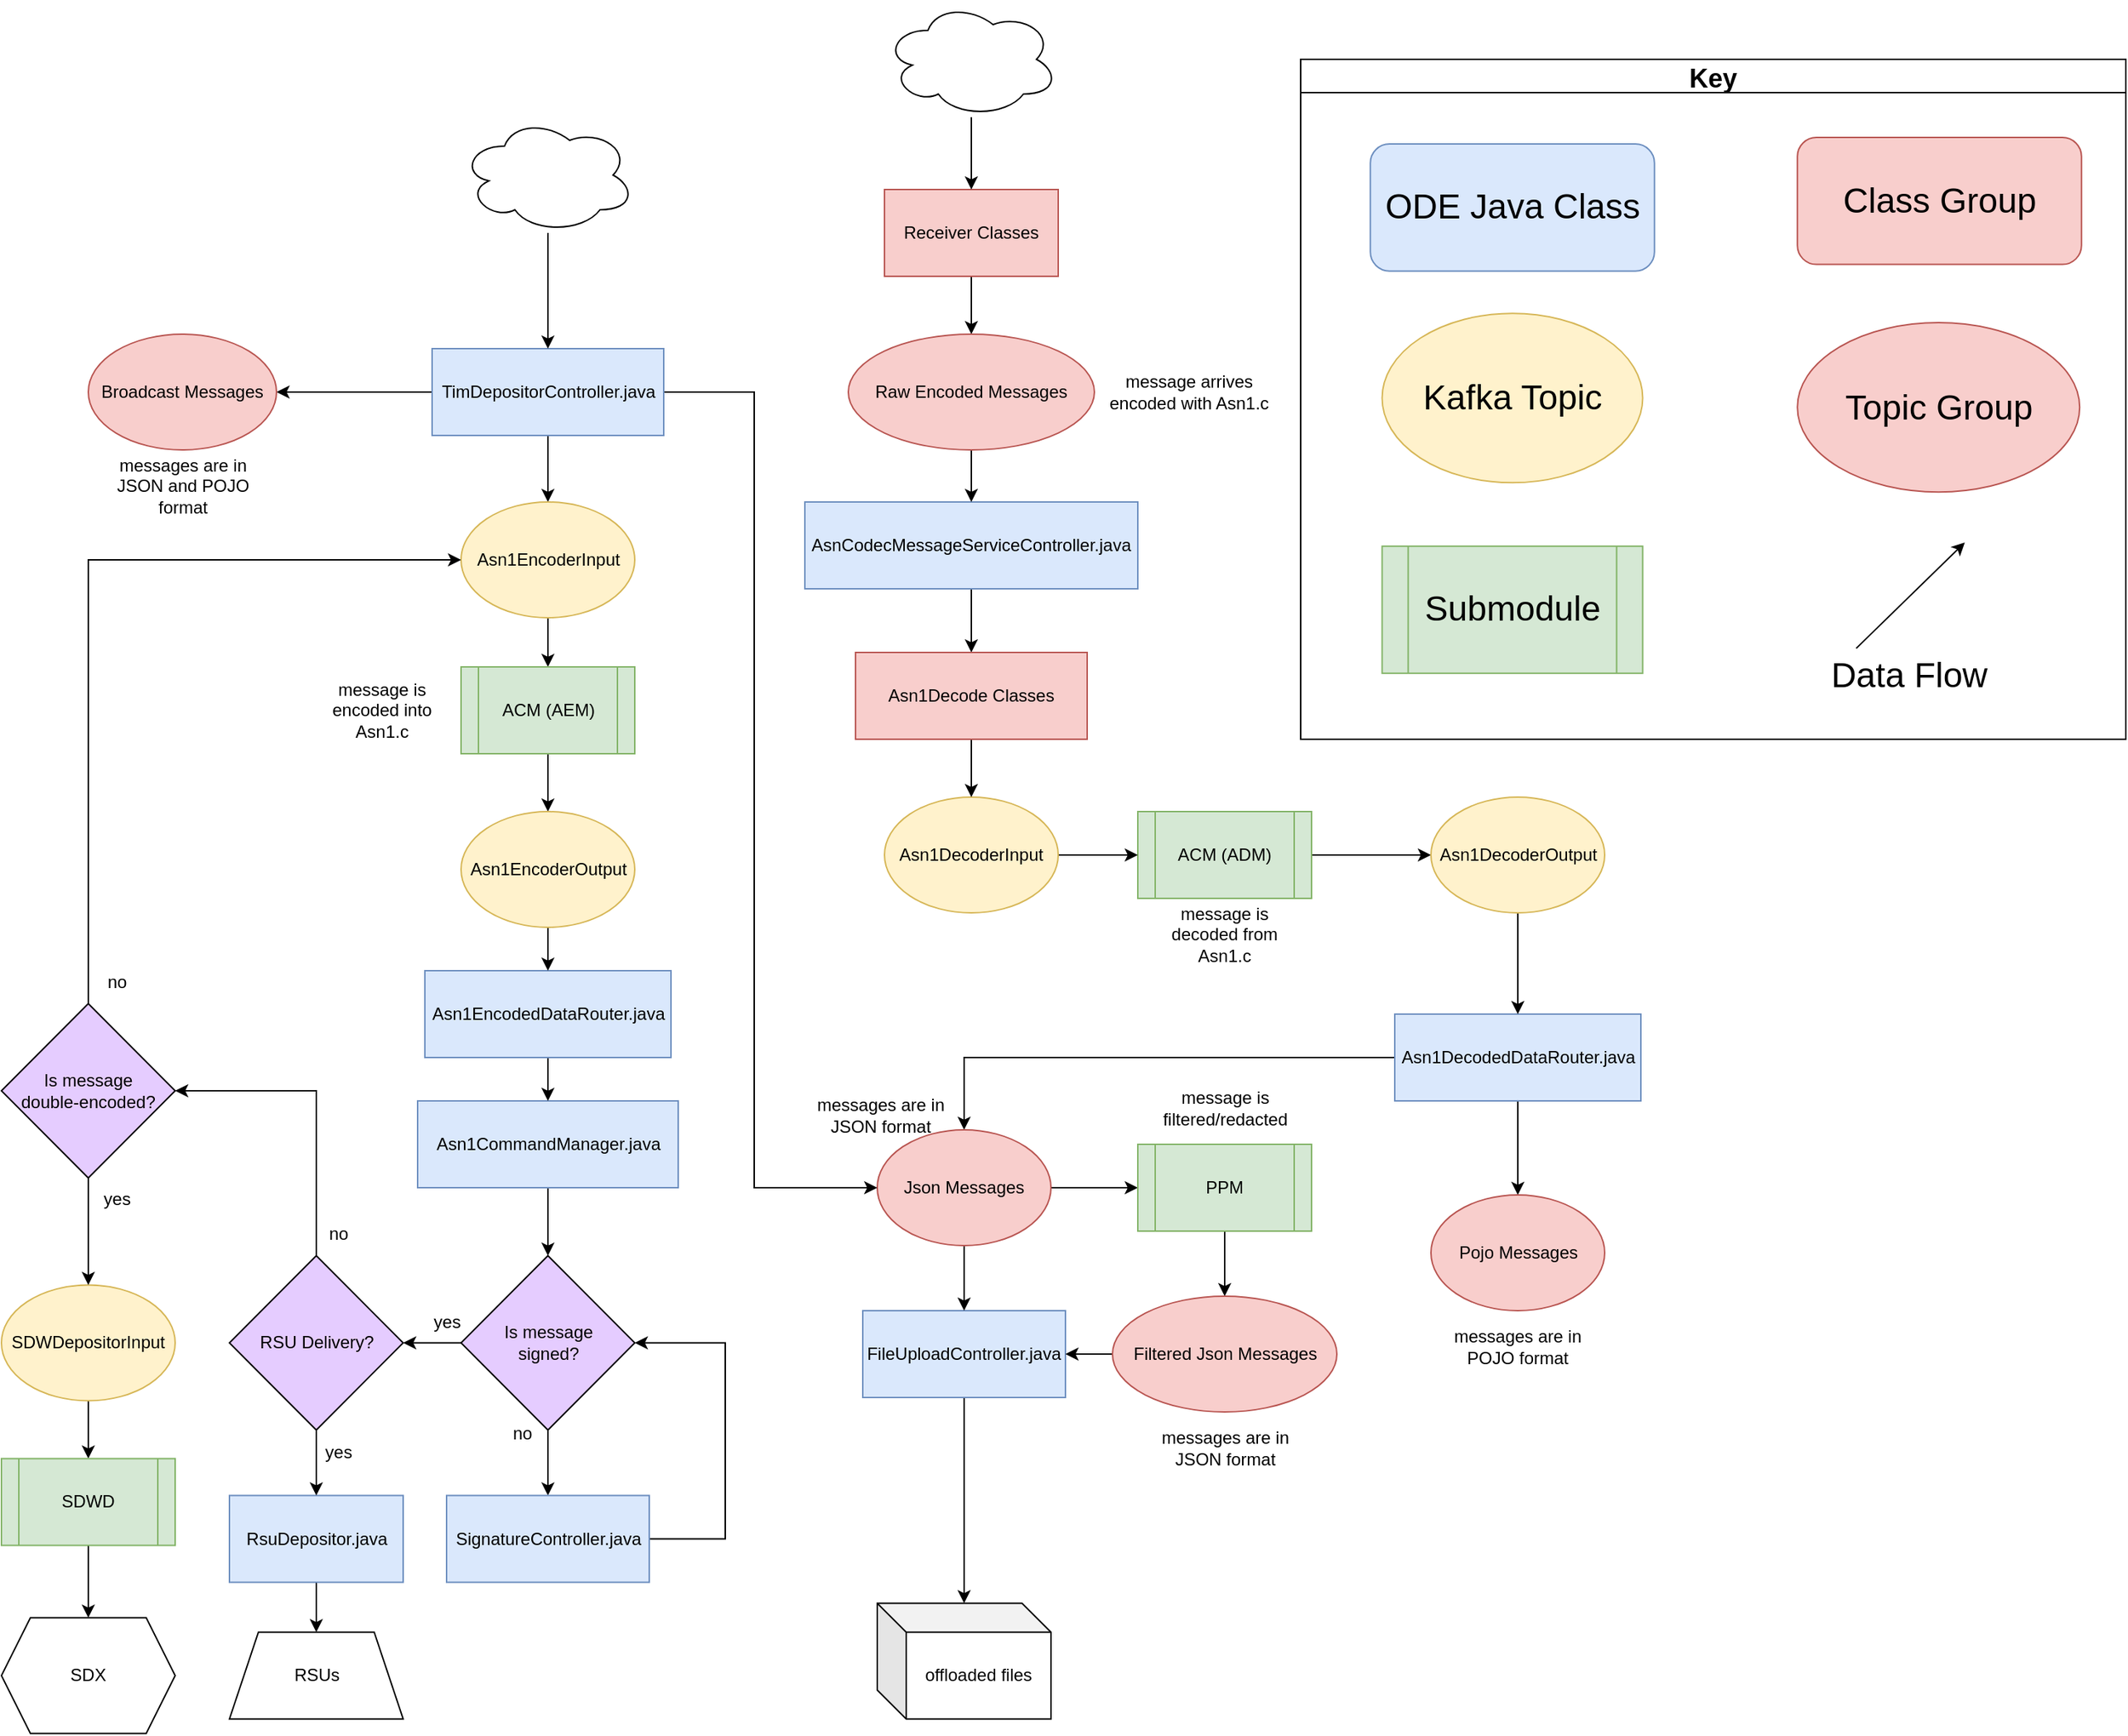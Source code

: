 <mxfile version="17.4.2" type="device"><diagram id="C5RBs43oDa-KdzZeNtuy" name="Page-1"><mxGraphModel dx="2932" dy="1818" grid="1" gridSize="10" guides="1" tooltips="1" connect="1" arrows="1" fold="1" page="1" pageScale="1" pageWidth="827" pageHeight="1169" math="0" shadow="0"><root><mxCell id="WIyWlLk6GJQsqaUBKTNV-0"/><mxCell id="WIyWlLk6GJQsqaUBKTNV-1" parent="WIyWlLk6GJQsqaUBKTNV-0"/><mxCell id="gxxZRGfVhdAJ79STQYsQ-71" style="edgeStyle=orthogonalEdgeStyle;rounded=0;orthogonalLoop=1;jettySize=auto;html=1;entryX=0.5;entryY=0;entryDx=0;entryDy=0;exitX=0;exitY=0.5;exitDx=0;exitDy=0;" parent="WIyWlLk6GJQsqaUBKTNV-1" source="8ujiRsxlkH-QBAE6qNTh-2" target="gxxZRGfVhdAJ79STQYsQ-70" edge="1"><mxGeometry relative="1" as="geometry"/></mxCell><mxCell id="ew6DKZ_GkbG6XoCvcQPM-14" style="edgeStyle=orthogonalEdgeStyle;rounded=0;orthogonalLoop=1;jettySize=auto;html=1;" parent="WIyWlLk6GJQsqaUBKTNV-1" source="8ujiRsxlkH-QBAE6qNTh-2" target="gxxZRGfVhdAJ79STQYsQ-67" edge="1"><mxGeometry relative="1" as="geometry"/></mxCell><mxCell id="8ujiRsxlkH-QBAE6qNTh-2" value="Asn1DecodedDataRouter.java" style="rounded=0;whiteSpace=wrap;html=1;fillColor=#dae8fc;strokeColor=#6c8ebf;" parent="WIyWlLk6GJQsqaUBKTNV-1" vertex="1"><mxGeometry x="-77.5" y="-290" width="170" height="60" as="geometry"/></mxCell><mxCell id="gxxZRGfVhdAJ79STQYsQ-20" style="edgeStyle=orthogonalEdgeStyle;rounded=0;orthogonalLoop=1;jettySize=auto;html=1;entryX=0;entryY=0.5;entryDx=0;entryDy=0;" parent="WIyWlLk6GJQsqaUBKTNV-1" source="gxxZRGfVhdAJ79STQYsQ-5" target="gxxZRGfVhdAJ79STQYsQ-19" edge="1"><mxGeometry relative="1" as="geometry"/></mxCell><mxCell id="gxxZRGfVhdAJ79STQYsQ-5" value="ACM (ADM)" style="shape=process;whiteSpace=wrap;html=1;backgroundOutline=1;fillColor=#d5e8d4;strokeColor=#82b366;" parent="WIyWlLk6GJQsqaUBKTNV-1" vertex="1"><mxGeometry x="-255" y="-430" width="120" height="60" as="geometry"/></mxCell><mxCell id="_VHhroGQ1N4wH_tI7Nl9-2" style="edgeStyle=orthogonalEdgeStyle;rounded=0;orthogonalLoop=1;jettySize=auto;html=1;" parent="WIyWlLk6GJQsqaUBKTNV-1" source="gxxZRGfVhdAJ79STQYsQ-9" target="gxxZRGfVhdAJ79STQYsQ-62" edge="1"><mxGeometry relative="1" as="geometry"/></mxCell><mxCell id="gxxZRGfVhdAJ79STQYsQ-9" value="AsnCodecMessageServiceController.java" style="rounded=0;whiteSpace=wrap;html=1;fillColor=#dae8fc;strokeColor=#6c8ebf;" parent="WIyWlLk6GJQsqaUBKTNV-1" vertex="1"><mxGeometry x="-485" y="-644" width="230" height="60" as="geometry"/></mxCell><mxCell id="gxxZRGfVhdAJ79STQYsQ-18" style="edgeStyle=orthogonalEdgeStyle;rounded=0;orthogonalLoop=1;jettySize=auto;html=1;entryX=0;entryY=0.5;entryDx=0;entryDy=0;" parent="WIyWlLk6GJQsqaUBKTNV-1" source="gxxZRGfVhdAJ79STQYsQ-13" target="gxxZRGfVhdAJ79STQYsQ-5" edge="1"><mxGeometry relative="1" as="geometry"/></mxCell><mxCell id="gxxZRGfVhdAJ79STQYsQ-13" value="Asn1DecoderInput" style="ellipse;whiteSpace=wrap;html=1;fillColor=#fff2cc;strokeColor=#d6b656;" parent="WIyWlLk6GJQsqaUBKTNV-1" vertex="1"><mxGeometry x="-430" y="-440" width="120" height="80" as="geometry"/></mxCell><mxCell id="ew6DKZ_GkbG6XoCvcQPM-0" style="edgeStyle=orthogonalEdgeStyle;rounded=0;orthogonalLoop=1;jettySize=auto;html=1;exitX=0.5;exitY=1;exitDx=0;exitDy=0;" parent="WIyWlLk6GJQsqaUBKTNV-1" source="gxxZRGfVhdAJ79STQYsQ-19" target="8ujiRsxlkH-QBAE6qNTh-2" edge="1"><mxGeometry relative="1" as="geometry"/></mxCell><mxCell id="gxxZRGfVhdAJ79STQYsQ-19" value="Asn1DecoderOutput" style="ellipse;whiteSpace=wrap;html=1;fillColor=#fff2cc;strokeColor=#d6b656;" parent="WIyWlLk6GJQsqaUBKTNV-1" vertex="1"><mxGeometry x="-52.5" y="-440" width="120" height="80" as="geometry"/></mxCell><mxCell id="JBgjJIfmi4-gixA-3QBI-1" style="edgeStyle=orthogonalEdgeStyle;rounded=0;orthogonalLoop=1;jettySize=auto;html=1;" parent="WIyWlLk6GJQsqaUBKTNV-1" source="gxxZRGfVhdAJ79STQYsQ-49" target="JBgjJIfmi4-gixA-3QBI-0" edge="1"><mxGeometry relative="1" as="geometry"/></mxCell><mxCell id="gxxZRGfVhdAJ79STQYsQ-49" value="FileUploadController.java" style="rounded=0;whiteSpace=wrap;html=1;fillColor=#dae8fc;strokeColor=#6c8ebf;" parent="WIyWlLk6GJQsqaUBKTNV-1" vertex="1"><mxGeometry x="-445" y="-85" width="140" height="60" as="geometry"/></mxCell><mxCell id="gxxZRGfVhdAJ79STQYsQ-57" style="edgeStyle=orthogonalEdgeStyle;rounded=0;orthogonalLoop=1;jettySize=auto;html=1;entryX=0.5;entryY=0;entryDx=0;entryDy=0;" parent="WIyWlLk6GJQsqaUBKTNV-1" source="gxxZRGfVhdAJ79STQYsQ-58" target="gxxZRGfVhdAJ79STQYsQ-60" edge="1"><mxGeometry relative="1" as="geometry"/></mxCell><mxCell id="gxxZRGfVhdAJ79STQYsQ-58" value="Receiver Classes" style="rounded=0;whiteSpace=wrap;html=1;fillColor=#f8cecc;strokeColor=#b85450;" parent="WIyWlLk6GJQsqaUBKTNV-1" vertex="1"><mxGeometry x="-430" y="-860" width="120" height="60" as="geometry"/></mxCell><mxCell id="_VHhroGQ1N4wH_tI7Nl9-1" style="edgeStyle=orthogonalEdgeStyle;rounded=0;orthogonalLoop=1;jettySize=auto;html=1;" parent="WIyWlLk6GJQsqaUBKTNV-1" source="gxxZRGfVhdAJ79STQYsQ-60" target="gxxZRGfVhdAJ79STQYsQ-9" edge="1"><mxGeometry relative="1" as="geometry"/></mxCell><mxCell id="gxxZRGfVhdAJ79STQYsQ-60" value="Raw Encoded Messages" style="ellipse;whiteSpace=wrap;html=1;fillColor=#f8cecc;strokeColor=#b85450;" parent="WIyWlLk6GJQsqaUBKTNV-1" vertex="1"><mxGeometry x="-455" y="-760" width="170" height="80" as="geometry"/></mxCell><mxCell id="gxxZRGfVhdAJ79STQYsQ-65" style="edgeStyle=orthogonalEdgeStyle;rounded=0;orthogonalLoop=1;jettySize=auto;html=1;entryX=0.5;entryY=0;entryDx=0;entryDy=0;" parent="WIyWlLk6GJQsqaUBKTNV-1" source="gxxZRGfVhdAJ79STQYsQ-62" target="gxxZRGfVhdAJ79STQYsQ-13" edge="1"><mxGeometry relative="1" as="geometry"/></mxCell><mxCell id="gxxZRGfVhdAJ79STQYsQ-62" value="Asn1Decode Classes" style="rounded=0;whiteSpace=wrap;html=1;fillColor=#f8cecc;strokeColor=#b85450;" parent="WIyWlLk6GJQsqaUBKTNV-1" vertex="1"><mxGeometry x="-450" y="-540" width="160" height="60" as="geometry"/></mxCell><mxCell id="gxxZRGfVhdAJ79STQYsQ-67" value="Pojo Messages" style="ellipse;whiteSpace=wrap;html=1;fillColor=#f8cecc;strokeColor=#b85450;" parent="WIyWlLk6GJQsqaUBKTNV-1" vertex="1"><mxGeometry x="-52.5" y="-165" width="120" height="80" as="geometry"/></mxCell><mxCell id="ew6DKZ_GkbG6XoCvcQPM-18" style="edgeStyle=orthogonalEdgeStyle;rounded=0;orthogonalLoop=1;jettySize=auto;html=1;" parent="WIyWlLk6GJQsqaUBKTNV-1" source="gxxZRGfVhdAJ79STQYsQ-70" target="gxxZRGfVhdAJ79STQYsQ-85" edge="1"><mxGeometry relative="1" as="geometry"/></mxCell><mxCell id="ew6DKZ_GkbG6XoCvcQPM-23" style="edgeStyle=orthogonalEdgeStyle;rounded=0;orthogonalLoop=1;jettySize=auto;html=1;" parent="WIyWlLk6GJQsqaUBKTNV-1" source="gxxZRGfVhdAJ79STQYsQ-70" target="gxxZRGfVhdAJ79STQYsQ-49" edge="1"><mxGeometry relative="1" as="geometry"/></mxCell><mxCell id="gxxZRGfVhdAJ79STQYsQ-70" value="Json Messages" style="ellipse;whiteSpace=wrap;html=1;fillColor=#f8cecc;strokeColor=#b85450;" parent="WIyWlLk6GJQsqaUBKTNV-1" vertex="1"><mxGeometry x="-435" y="-210" width="120" height="80" as="geometry"/></mxCell><mxCell id="gxxZRGfVhdAJ79STQYsQ-113" style="edgeStyle=orthogonalEdgeStyle;rounded=0;orthogonalLoop=1;jettySize=auto;html=1;entryX=0.5;entryY=0;entryDx=0;entryDy=0;" parent="WIyWlLk6GJQsqaUBKTNV-1" source="gxxZRGfVhdAJ79STQYsQ-74" target="gxxZRGfVhdAJ79STQYsQ-98" edge="1"><mxGeometry relative="1" as="geometry"/></mxCell><mxCell id="jXXAGItoZEFWX7bIlFFn-43" style="edgeStyle=orthogonalEdgeStyle;rounded=0;orthogonalLoop=1;jettySize=auto;html=1;entryX=1;entryY=0.5;entryDx=0;entryDy=0;exitX=0;exitY=0.5;exitDx=0;exitDy=0;" parent="WIyWlLk6GJQsqaUBKTNV-1" source="gxxZRGfVhdAJ79STQYsQ-74" target="jXXAGItoZEFWX7bIlFFn-42" edge="1"><mxGeometry relative="1" as="geometry"/></mxCell><mxCell id="ew6DKZ_GkbG6XoCvcQPM-13" style="edgeStyle=orthogonalEdgeStyle;rounded=0;orthogonalLoop=1;jettySize=auto;html=1;entryX=0;entryY=0.5;entryDx=0;entryDy=0;exitX=1;exitY=0.5;exitDx=0;exitDy=0;" parent="WIyWlLk6GJQsqaUBKTNV-1" source="gxxZRGfVhdAJ79STQYsQ-74" target="gxxZRGfVhdAJ79STQYsQ-70" edge="1"><mxGeometry relative="1" as="geometry"><Array as="points"><mxPoint x="-520" y="-720"/><mxPoint x="-520" y="-170"/></Array></mxGeometry></mxCell><mxCell id="gxxZRGfVhdAJ79STQYsQ-74" value="TimDepositorController.java" style="rounded=0;whiteSpace=wrap;html=1;fillColor=#dae8fc;strokeColor=#6c8ebf;" parent="WIyWlLk6GJQsqaUBKTNV-1" vertex="1"><mxGeometry x="-742.5" y="-750" width="160" height="60" as="geometry"/></mxCell><mxCell id="ew6DKZ_GkbG6XoCvcQPM-16" style="edgeStyle=orthogonalEdgeStyle;rounded=0;orthogonalLoop=1;jettySize=auto;html=1;" parent="WIyWlLk6GJQsqaUBKTNV-1" source="gxxZRGfVhdAJ79STQYsQ-85" target="gxxZRGfVhdAJ79STQYsQ-86" edge="1"><mxGeometry relative="1" as="geometry"/></mxCell><mxCell id="gxxZRGfVhdAJ79STQYsQ-85" value="PPM" style="shape=process;whiteSpace=wrap;html=1;backgroundOutline=1;fillColor=#d5e8d4;strokeColor=#82b366;" parent="WIyWlLk6GJQsqaUBKTNV-1" vertex="1"><mxGeometry x="-255" y="-200" width="120" height="60" as="geometry"/></mxCell><mxCell id="ew6DKZ_GkbG6XoCvcQPM-22" style="edgeStyle=orthogonalEdgeStyle;rounded=0;orthogonalLoop=1;jettySize=auto;html=1;" parent="WIyWlLk6GJQsqaUBKTNV-1" source="gxxZRGfVhdAJ79STQYsQ-86" target="gxxZRGfVhdAJ79STQYsQ-49" edge="1"><mxGeometry relative="1" as="geometry"/></mxCell><mxCell id="gxxZRGfVhdAJ79STQYsQ-86" value="Filtered Json Messages" style="ellipse;whiteSpace=wrap;html=1;fillColor=#f8cecc;strokeColor=#b85450;" parent="WIyWlLk6GJQsqaUBKTNV-1" vertex="1"><mxGeometry x="-272.5" y="-95" width="155" height="80" as="geometry"/></mxCell><mxCell id="JBgjJIfmi4-gixA-3QBI-31" style="edgeStyle=orthogonalEdgeStyle;rounded=0;orthogonalLoop=1;jettySize=auto;html=1;entryX=0.5;entryY=0;entryDx=0;entryDy=0;" parent="WIyWlLk6GJQsqaUBKTNV-1" source="gxxZRGfVhdAJ79STQYsQ-91" target="JBgjJIfmi4-gixA-3QBI-29" edge="1"><mxGeometry relative="1" as="geometry"/></mxCell><mxCell id="gxxZRGfVhdAJ79STQYsQ-91" value="Asn1CommandManager.java" style="rounded=0;whiteSpace=wrap;html=1;fillColor=#dae8fc;strokeColor=#6c8ebf;" parent="WIyWlLk6GJQsqaUBKTNV-1" vertex="1"><mxGeometry x="-752.5" y="-230" width="180" height="60" as="geometry"/></mxCell><mxCell id="ew6DKZ_GkbG6XoCvcQPM-8" style="edgeStyle=orthogonalEdgeStyle;rounded=0;orthogonalLoop=1;jettySize=auto;html=1;" parent="WIyWlLk6GJQsqaUBKTNV-1" source="gxxZRGfVhdAJ79STQYsQ-92" target="gxxZRGfVhdAJ79STQYsQ-119" edge="1"><mxGeometry relative="1" as="geometry"/></mxCell><mxCell id="gxxZRGfVhdAJ79STQYsQ-92" value="SDWDepositorInput" style="ellipse;whiteSpace=wrap;html=1;fillColor=#fff2cc;strokeColor=#d6b656;" parent="WIyWlLk6GJQsqaUBKTNV-1" vertex="1"><mxGeometry x="-1040" y="-102.75" width="120" height="80" as="geometry"/></mxCell><mxCell id="JBgjJIfmi4-gixA-3QBI-21" style="edgeStyle=orthogonalEdgeStyle;rounded=0;orthogonalLoop=1;jettySize=auto;html=1;" parent="WIyWlLk6GJQsqaUBKTNV-1" source="gxxZRGfVhdAJ79STQYsQ-94" target="gxxZRGfVhdAJ79STQYsQ-91" edge="1"><mxGeometry relative="1" as="geometry"/></mxCell><mxCell id="gxxZRGfVhdAJ79STQYsQ-94" value="Asn1EncodedDataRouter.java" style="rounded=0;whiteSpace=wrap;html=1;fillColor=#dae8fc;strokeColor=#6c8ebf;" parent="WIyWlLk6GJQsqaUBKTNV-1" vertex="1"><mxGeometry x="-747.5" y="-320" width="170" height="60" as="geometry"/></mxCell><mxCell id="gxxZRGfVhdAJ79STQYsQ-114" style="edgeStyle=orthogonalEdgeStyle;rounded=0;orthogonalLoop=1;jettySize=auto;html=1;" parent="WIyWlLk6GJQsqaUBKTNV-1" source="gxxZRGfVhdAJ79STQYsQ-98" target="gxxZRGfVhdAJ79STQYsQ-100" edge="1"><mxGeometry relative="1" as="geometry"/></mxCell><mxCell id="gxxZRGfVhdAJ79STQYsQ-98" value="Asn1EncoderInput" style="ellipse;whiteSpace=wrap;html=1;fillColor=#fff2cc;strokeColor=#d6b656;" parent="WIyWlLk6GJQsqaUBKTNV-1" vertex="1"><mxGeometry x="-722.5" y="-644" width="120" height="80" as="geometry"/></mxCell><mxCell id="gxxZRGfVhdAJ79STQYsQ-115" style="edgeStyle=orthogonalEdgeStyle;rounded=0;orthogonalLoop=1;jettySize=auto;html=1;" parent="WIyWlLk6GJQsqaUBKTNV-1" source="gxxZRGfVhdAJ79STQYsQ-100" target="gxxZRGfVhdAJ79STQYsQ-102" edge="1"><mxGeometry relative="1" as="geometry"/></mxCell><mxCell id="gxxZRGfVhdAJ79STQYsQ-100" value="ACM (AEM)" style="shape=process;whiteSpace=wrap;html=1;backgroundOutline=1;fillColor=#d5e8d4;strokeColor=#82b366;" parent="WIyWlLk6GJQsqaUBKTNV-1" vertex="1"><mxGeometry x="-722.5" y="-530" width="120" height="60" as="geometry"/></mxCell><mxCell id="3-sL9YEC-HAnhnW_kQz6-1" style="edgeStyle=orthogonalEdgeStyle;rounded=0;orthogonalLoop=1;jettySize=auto;html=1;exitX=0.5;exitY=1;exitDx=0;exitDy=0;entryX=0.5;entryY=0;entryDx=0;entryDy=0;" parent="WIyWlLk6GJQsqaUBKTNV-1" source="gxxZRGfVhdAJ79STQYsQ-102" target="gxxZRGfVhdAJ79STQYsQ-94" edge="1"><mxGeometry relative="1" as="geometry"/></mxCell><mxCell id="gxxZRGfVhdAJ79STQYsQ-102" value="Asn1EncoderOutput" style="ellipse;whiteSpace=wrap;html=1;fillColor=#fff2cc;strokeColor=#d6b656;" parent="WIyWlLk6GJQsqaUBKTNV-1" vertex="1"><mxGeometry x="-722.5" y="-430" width="120" height="80" as="geometry"/></mxCell><mxCell id="i1uspTg1YRudTD4QgDsY-8" style="edgeStyle=orthogonalEdgeStyle;rounded=0;orthogonalLoop=1;jettySize=auto;html=1;exitX=0.5;exitY=1;exitDx=0;exitDy=0;" parent="WIyWlLk6GJQsqaUBKTNV-1" source="gxxZRGfVhdAJ79STQYsQ-119" target="i1uspTg1YRudTD4QgDsY-7" edge="1"><mxGeometry relative="1" as="geometry"/></mxCell><mxCell id="gxxZRGfVhdAJ79STQYsQ-119" value="SDWD" style="shape=process;whiteSpace=wrap;html=1;backgroundOutline=1;fillColor=#d5e8d4;strokeColor=#82b366;" parent="WIyWlLk6GJQsqaUBKTNV-1" vertex="1"><mxGeometry x="-1040" y="17.25" width="120" height="60" as="geometry"/></mxCell><mxCell id="_VHhroGQ1N4wH_tI7Nl9-0" style="edgeStyle=orthogonalEdgeStyle;rounded=0;orthogonalLoop=1;jettySize=auto;html=1;" parent="WIyWlLk6GJQsqaUBKTNV-1" source="jXXAGItoZEFWX7bIlFFn-11" target="gxxZRGfVhdAJ79STQYsQ-58" edge="1"><mxGeometry relative="1" as="geometry"/></mxCell><mxCell id="jXXAGItoZEFWX7bIlFFn-11" value="" style="ellipse;shape=cloud;whiteSpace=wrap;html=1;" parent="WIyWlLk6GJQsqaUBKTNV-1" vertex="1"><mxGeometry x="-430" y="-990" width="120" height="80" as="geometry"/></mxCell><mxCell id="jXXAGItoZEFWX7bIlFFn-42" value="Broadcast Messages" style="ellipse;whiteSpace=wrap;html=1;fillColor=#f8cecc;strokeColor=#b85450;" parent="WIyWlLk6GJQsqaUBKTNV-1" vertex="1"><mxGeometry x="-980" y="-760" width="130" height="80" as="geometry"/></mxCell><mxCell id="28XbaLqMs1Jvm8NnYAq6-0" value="message arrives &lt;br&gt;encoded with Asn1.c" style="text;html=1;align=center;verticalAlign=middle;resizable=0;points=[];autosize=1;strokeColor=none;fillColor=none;" parent="WIyWlLk6GJQsqaUBKTNV-1" vertex="1"><mxGeometry x="-285" y="-735" width="130" height="30" as="geometry"/></mxCell><mxCell id="28XbaLqMs1Jvm8NnYAq6-1" value="message is decoded from Asn1.c" style="text;html=1;strokeColor=none;fillColor=none;align=center;verticalAlign=middle;whiteSpace=wrap;rounded=0;" parent="WIyWlLk6GJQsqaUBKTNV-1" vertex="1"><mxGeometry x="-250" y="-370" width="110" height="50" as="geometry"/></mxCell><mxCell id="28XbaLqMs1Jvm8NnYAq6-5" value="message is filtered/redacted" style="text;html=1;strokeColor=none;fillColor=none;align=center;verticalAlign=middle;whiteSpace=wrap;rounded=0;" parent="WIyWlLk6GJQsqaUBKTNV-1" vertex="1"><mxGeometry x="-247.5" y="-250" width="105" height="50" as="geometry"/></mxCell><mxCell id="28XbaLqMs1Jvm8NnYAq6-6" value="message is encoded into Asn1.c" style="text;html=1;strokeColor=none;fillColor=none;align=center;verticalAlign=middle;whiteSpace=wrap;rounded=0;" parent="WIyWlLk6GJQsqaUBKTNV-1" vertex="1"><mxGeometry x="-832.5" y="-525" width="110" height="50" as="geometry"/></mxCell><mxCell id="28XbaLqMs1Jvm8NnYAq6-7" value="messages are in POJO format" style="text;html=1;strokeColor=none;fillColor=none;align=center;verticalAlign=middle;whiteSpace=wrap;rounded=0;" parent="WIyWlLk6GJQsqaUBKTNV-1" vertex="1"><mxGeometry x="-45" y="-85" width="105" height="50" as="geometry"/></mxCell><mxCell id="28XbaLqMs1Jvm8NnYAq6-9" value="messages are in JSON format" style="text;html=1;strokeColor=none;fillColor=none;align=center;verticalAlign=middle;whiteSpace=wrap;rounded=0;" parent="WIyWlLk6GJQsqaUBKTNV-1" vertex="1"><mxGeometry x="-485" y="-245" width="105" height="50" as="geometry"/></mxCell><mxCell id="28XbaLqMs1Jvm8NnYAq6-10" value="messages are in JSON format" style="text;html=1;strokeColor=none;fillColor=none;align=center;verticalAlign=middle;whiteSpace=wrap;rounded=0;" parent="WIyWlLk6GJQsqaUBKTNV-1" vertex="1"><mxGeometry x="-247.5" y="-15" width="105" height="50" as="geometry"/></mxCell><mxCell id="28XbaLqMs1Jvm8NnYAq6-13" value="messages are in JSON and POJO format" style="text;html=1;strokeColor=none;fillColor=none;align=center;verticalAlign=middle;whiteSpace=wrap;rounded=0;" parent="WIyWlLk6GJQsqaUBKTNV-1" vertex="1"><mxGeometry x="-967.5" y="-680" width="105" height="50" as="geometry"/></mxCell><mxCell id="ew6DKZ_GkbG6XoCvcQPM-4" style="edgeStyle=orthogonalEdgeStyle;rounded=0;orthogonalLoop=1;jettySize=auto;html=1;" parent="WIyWlLk6GJQsqaUBKTNV-1" source="ew6DKZ_GkbG6XoCvcQPM-3" target="gxxZRGfVhdAJ79STQYsQ-74" edge="1"><mxGeometry relative="1" as="geometry"/></mxCell><mxCell id="ew6DKZ_GkbG6XoCvcQPM-3" value="" style="ellipse;shape=cloud;whiteSpace=wrap;html=1;" parent="WIyWlLk6GJQsqaUBKTNV-1" vertex="1"><mxGeometry x="-722.5" y="-910" width="120" height="80" as="geometry"/></mxCell><mxCell id="ew6DKZ_GkbG6XoCvcQPM-5" value="RSUs" style="shape=trapezoid;perimeter=trapezoidPerimeter;whiteSpace=wrap;html=1;fixedSize=1;" parent="WIyWlLk6GJQsqaUBKTNV-1" vertex="1"><mxGeometry x="-882.5" y="137.25" width="120" height="60" as="geometry"/></mxCell><mxCell id="_VHhroGQ1N4wH_tI7Nl9-6" value="Key" style="swimlane;labelBackgroundColor=none;fontSize=18;" parent="WIyWlLk6GJQsqaUBKTNV-1" vertex="1"><mxGeometry x="-142.5" y="-950" width="570" height="470" as="geometry"/></mxCell><mxCell id="_VHhroGQ1N4wH_tI7Nl9-8" value="" style="endArrow=classic;html=1;rounded=0;labelBackgroundColor=none;" parent="_VHhroGQ1N4wH_tI7Nl9-6" edge="1"><mxGeometry width="50" height="50" relative="1" as="geometry"><mxPoint x="383.75" y="407.173" as="sourcePoint"/><mxPoint x="458.75" y="334.003" as="targetPoint"/></mxGeometry></mxCell><mxCell id="_VHhroGQ1N4wH_tI7Nl9-9" value="&lt;font style=&quot;font-size: 24px&quot;&gt;Kafka Topic&lt;/font&gt;" style="ellipse;whiteSpace=wrap;html=1;fillColor=#fff2cc;strokeColor=#d6b656;labelBackgroundColor=none;" parent="_VHhroGQ1N4wH_tI7Nl9-6" vertex="1"><mxGeometry x="56.25" y="175.61" width="180" height="117.073" as="geometry"/></mxCell><mxCell id="_VHhroGQ1N4wH_tI7Nl9-10" value="&lt;font style=&quot;font-size: 24px&quot;&gt;ODE Java Class&lt;/font&gt;" style="rounded=1;whiteSpace=wrap;html=1;fillColor=#dae8fc;strokeColor=#6c8ebf;labelBackgroundColor=none;" parent="_VHhroGQ1N4wH_tI7Nl9-6" vertex="1"><mxGeometry x="48.13" y="58.54" width="196.25" height="87.8" as="geometry"/></mxCell><mxCell id="_VHhroGQ1N4wH_tI7Nl9-5" value="&lt;font style=&quot;font-size: 24px&quot;&gt;Submodule&lt;/font&gt;" style="shape=process;whiteSpace=wrap;html=1;backgroundOutline=1;fillColor=#d5e8d4;strokeColor=#82b366;labelBackgroundColor=none;" parent="_VHhroGQ1N4wH_tI7Nl9-6" vertex="1"><mxGeometry x="56.25" y="336.585" width="180" height="87.805" as="geometry"/></mxCell><mxCell id="28XbaLqMs1Jvm8NnYAq6-2" value="&lt;font style=&quot;font-size: 24px&quot;&gt;Data Flow&lt;/font&gt;" style="text;html=1;strokeColor=none;fillColor=none;align=center;verticalAlign=middle;whiteSpace=wrap;rounded=0;labelBackgroundColor=none;" parent="_VHhroGQ1N4wH_tI7Nl9-6" vertex="1"><mxGeometry x="360" y="404" width="120" height="43.9" as="geometry"/></mxCell><mxCell id="DJoWdvUPgjfss-XIfELl-0" value="&lt;font style=&quot;font-size: 24px&quot;&gt;Topic Group&lt;/font&gt;" style="ellipse;whiteSpace=wrap;html=1;fillColor=#f8cecc;strokeColor=#b85450;labelBackgroundColor=none;" parent="WIyWlLk6GJQsqaUBKTNV-1" vertex="1"><mxGeometry x="200.62" y="-768" width="195" height="117.07" as="geometry"/></mxCell><mxCell id="DJoWdvUPgjfss-XIfELl-2" value="&lt;font style=&quot;font-size: 24px&quot;&gt;Class Group&lt;/font&gt;" style="rounded=1;whiteSpace=wrap;html=1;fillColor=#f8cecc;strokeColor=#b85450;labelBackgroundColor=none;" parent="WIyWlLk6GJQsqaUBKTNV-1" vertex="1"><mxGeometry x="200.62" y="-896" width="196.25" height="87.8" as="geometry"/></mxCell><mxCell id="i1uspTg1YRudTD4QgDsY-7" value="SDX" style="shape=hexagon;perimeter=hexagonPerimeter2;whiteSpace=wrap;html=1;fixedSize=1;" parent="WIyWlLk6GJQsqaUBKTNV-1" vertex="1"><mxGeometry x="-1040" y="127.25" width="120" height="80" as="geometry"/></mxCell><mxCell id="i1uspTg1YRudTD4QgDsY-11" style="edgeStyle=orthogonalEdgeStyle;rounded=0;orthogonalLoop=1;jettySize=auto;html=1;" parent="WIyWlLk6GJQsqaUBKTNV-1" source="i1uspTg1YRudTD4QgDsY-9" target="ew6DKZ_GkbG6XoCvcQPM-5" edge="1"><mxGeometry relative="1" as="geometry"/></mxCell><mxCell id="i1uspTg1YRudTD4QgDsY-9" value="RsuDepositor.java" style="rounded=0;whiteSpace=wrap;html=1;fillColor=#dae8fc;strokeColor=#6c8ebf;" parent="WIyWlLk6GJQsqaUBKTNV-1" vertex="1"><mxGeometry x="-882.5" y="42.75" width="120" height="60" as="geometry"/></mxCell><mxCell id="JBgjJIfmi4-gixA-3QBI-0" value="offloaded files" style="shape=cube;whiteSpace=wrap;html=1;boundedLbl=1;backgroundOutline=1;darkOpacity=0.05;darkOpacity2=0.1;" parent="WIyWlLk6GJQsqaUBKTNV-1" vertex="1"><mxGeometry x="-435" y="117.25" width="120" height="80" as="geometry"/></mxCell><mxCell id="JBgjJIfmi4-gixA-3QBI-22" style="edgeStyle=orthogonalEdgeStyle;rounded=0;orthogonalLoop=1;jettySize=auto;html=1;" parent="WIyWlLk6GJQsqaUBKTNV-1" source="JBgjJIfmi4-gixA-3QBI-4" target="gxxZRGfVhdAJ79STQYsQ-92" edge="1"><mxGeometry relative="1" as="geometry"/></mxCell><mxCell id="JBgjJIfmi4-gixA-3QBI-24" style="edgeStyle=orthogonalEdgeStyle;rounded=0;orthogonalLoop=1;jettySize=auto;html=1;entryX=0;entryY=0.5;entryDx=0;entryDy=0;exitX=0.5;exitY=0;exitDx=0;exitDy=0;" parent="WIyWlLk6GJQsqaUBKTNV-1" source="JBgjJIfmi4-gixA-3QBI-4" target="gxxZRGfVhdAJ79STQYsQ-98" edge="1"><mxGeometry relative="1" as="geometry"/></mxCell><mxCell id="JBgjJIfmi4-gixA-3QBI-4" value="Is message&lt;br&gt;double-encoded?" style="rhombus;whiteSpace=wrap;html=1;fillColor=#E5CCFF;" parent="WIyWlLk6GJQsqaUBKTNV-1" vertex="1"><mxGeometry x="-1040" y="-297.25" width="120" height="120.5" as="geometry"/></mxCell><mxCell id="JBgjJIfmi4-gixA-3QBI-16" style="edgeStyle=orthogonalEdgeStyle;rounded=0;orthogonalLoop=1;jettySize=auto;html=1;exitX=0.5;exitY=1;exitDx=0;exitDy=0;" parent="WIyWlLk6GJQsqaUBKTNV-1" source="JBgjJIfmi4-gixA-3QBI-7" target="i1uspTg1YRudTD4QgDsY-9" edge="1"><mxGeometry relative="1" as="geometry"/></mxCell><mxCell id="JBgjJIfmi4-gixA-3QBI-18" style="edgeStyle=orthogonalEdgeStyle;rounded=0;orthogonalLoop=1;jettySize=auto;html=1;entryX=1;entryY=0.5;entryDx=0;entryDy=0;exitX=0.5;exitY=0;exitDx=0;exitDy=0;" parent="WIyWlLk6GJQsqaUBKTNV-1" source="JBgjJIfmi4-gixA-3QBI-7" target="JBgjJIfmi4-gixA-3QBI-4" edge="1"><mxGeometry relative="1" as="geometry"/></mxCell><mxCell id="JBgjJIfmi4-gixA-3QBI-7" value="RSU Delivery?" style="rhombus;whiteSpace=wrap;html=1;fillColor=#E5CCFF;" parent="WIyWlLk6GJQsqaUBKTNV-1" vertex="1"><mxGeometry x="-882.5" y="-123" width="120" height="120.5" as="geometry"/></mxCell><mxCell id="JBgjJIfmi4-gixA-3QBI-12" value="yes" style="text;html=1;strokeColor=none;fillColor=none;align=center;verticalAlign=middle;whiteSpace=wrap;rounded=0;" parent="WIyWlLk6GJQsqaUBKTNV-1" vertex="1"><mxGeometry x="-837.5" y="-2.5" width="60" height="30" as="geometry"/></mxCell><mxCell id="JBgjJIfmi4-gixA-3QBI-13" value="no" style="text;html=1;strokeColor=none;fillColor=none;align=center;verticalAlign=middle;whiteSpace=wrap;rounded=0;" parent="WIyWlLk6GJQsqaUBKTNV-1" vertex="1"><mxGeometry x="-837.5" y="-153" width="60" height="30" as="geometry"/></mxCell><mxCell id="JBgjJIfmi4-gixA-3QBI-23" value="yes" style="text;html=1;strokeColor=none;fillColor=none;align=center;verticalAlign=middle;whiteSpace=wrap;rounded=0;" parent="WIyWlLk6GJQsqaUBKTNV-1" vertex="1"><mxGeometry x="-990" y="-176.75" width="60" height="30" as="geometry"/></mxCell><mxCell id="JBgjJIfmi4-gixA-3QBI-25" value="no" style="text;html=1;strokeColor=none;fillColor=none;align=center;verticalAlign=middle;whiteSpace=wrap;rounded=0;" parent="WIyWlLk6GJQsqaUBKTNV-1" vertex="1"><mxGeometry x="-990" y="-327.25" width="60" height="30" as="geometry"/></mxCell><mxCell id="JBgjJIfmi4-gixA-3QBI-37" style="edgeStyle=orthogonalEdgeStyle;rounded=0;orthogonalLoop=1;jettySize=auto;html=1;" parent="WIyWlLk6GJQsqaUBKTNV-1" source="JBgjJIfmi4-gixA-3QBI-29" target="JBgjJIfmi4-gixA-3QBI-7" edge="1"><mxGeometry relative="1" as="geometry"/></mxCell><mxCell id="RfUBxi_CO7koLc6X4ijm-5" style="edgeStyle=orthogonalEdgeStyle;rounded=0;orthogonalLoop=1;jettySize=auto;html=1;" edge="1" parent="WIyWlLk6GJQsqaUBKTNV-1" source="JBgjJIfmi4-gixA-3QBI-29" target="RfUBxi_CO7koLc6X4ijm-4"><mxGeometry relative="1" as="geometry"/></mxCell><mxCell id="JBgjJIfmi4-gixA-3QBI-29" value="Is message&lt;br&gt;signed?" style="rhombus;whiteSpace=wrap;html=1;fillColor=#E5CCFF;" parent="WIyWlLk6GJQsqaUBKTNV-1" vertex="1"><mxGeometry x="-722.5" y="-123" width="120" height="120.5" as="geometry"/></mxCell><mxCell id="JBgjJIfmi4-gixA-3QBI-38" value="yes" style="text;html=1;strokeColor=none;fillColor=none;align=center;verticalAlign=middle;whiteSpace=wrap;rounded=0;" parent="WIyWlLk6GJQsqaUBKTNV-1" vertex="1"><mxGeometry x="-762.5" y="-92.25" width="60" height="30" as="geometry"/></mxCell><mxCell id="JBgjJIfmi4-gixA-3QBI-39" value="no" style="text;html=1;strokeColor=none;fillColor=none;align=center;verticalAlign=middle;whiteSpace=wrap;rounded=0;" parent="WIyWlLk6GJQsqaUBKTNV-1" vertex="1"><mxGeometry x="-710" y="-15" width="60" height="30" as="geometry"/></mxCell><mxCell id="RfUBxi_CO7koLc6X4ijm-6" style="edgeStyle=orthogonalEdgeStyle;rounded=0;orthogonalLoop=1;jettySize=auto;html=1;entryX=1;entryY=0.5;entryDx=0;entryDy=0;exitX=1;exitY=0.5;exitDx=0;exitDy=0;" edge="1" parent="WIyWlLk6GJQsqaUBKTNV-1" source="RfUBxi_CO7koLc6X4ijm-4" target="JBgjJIfmi4-gixA-3QBI-29"><mxGeometry relative="1" as="geometry"><Array as="points"><mxPoint x="-540" y="73"/><mxPoint x="-540" y="-63"/></Array></mxGeometry></mxCell><mxCell id="RfUBxi_CO7koLc6X4ijm-4" value="SignatureController.java" style="rounded=0;whiteSpace=wrap;html=1;fillColor=#dae8fc;strokeColor=#6c8ebf;" vertex="1" parent="WIyWlLk6GJQsqaUBKTNV-1"><mxGeometry x="-732.5" y="42.75" width="140" height="60" as="geometry"/></mxCell></root></mxGraphModel></diagram></mxfile>